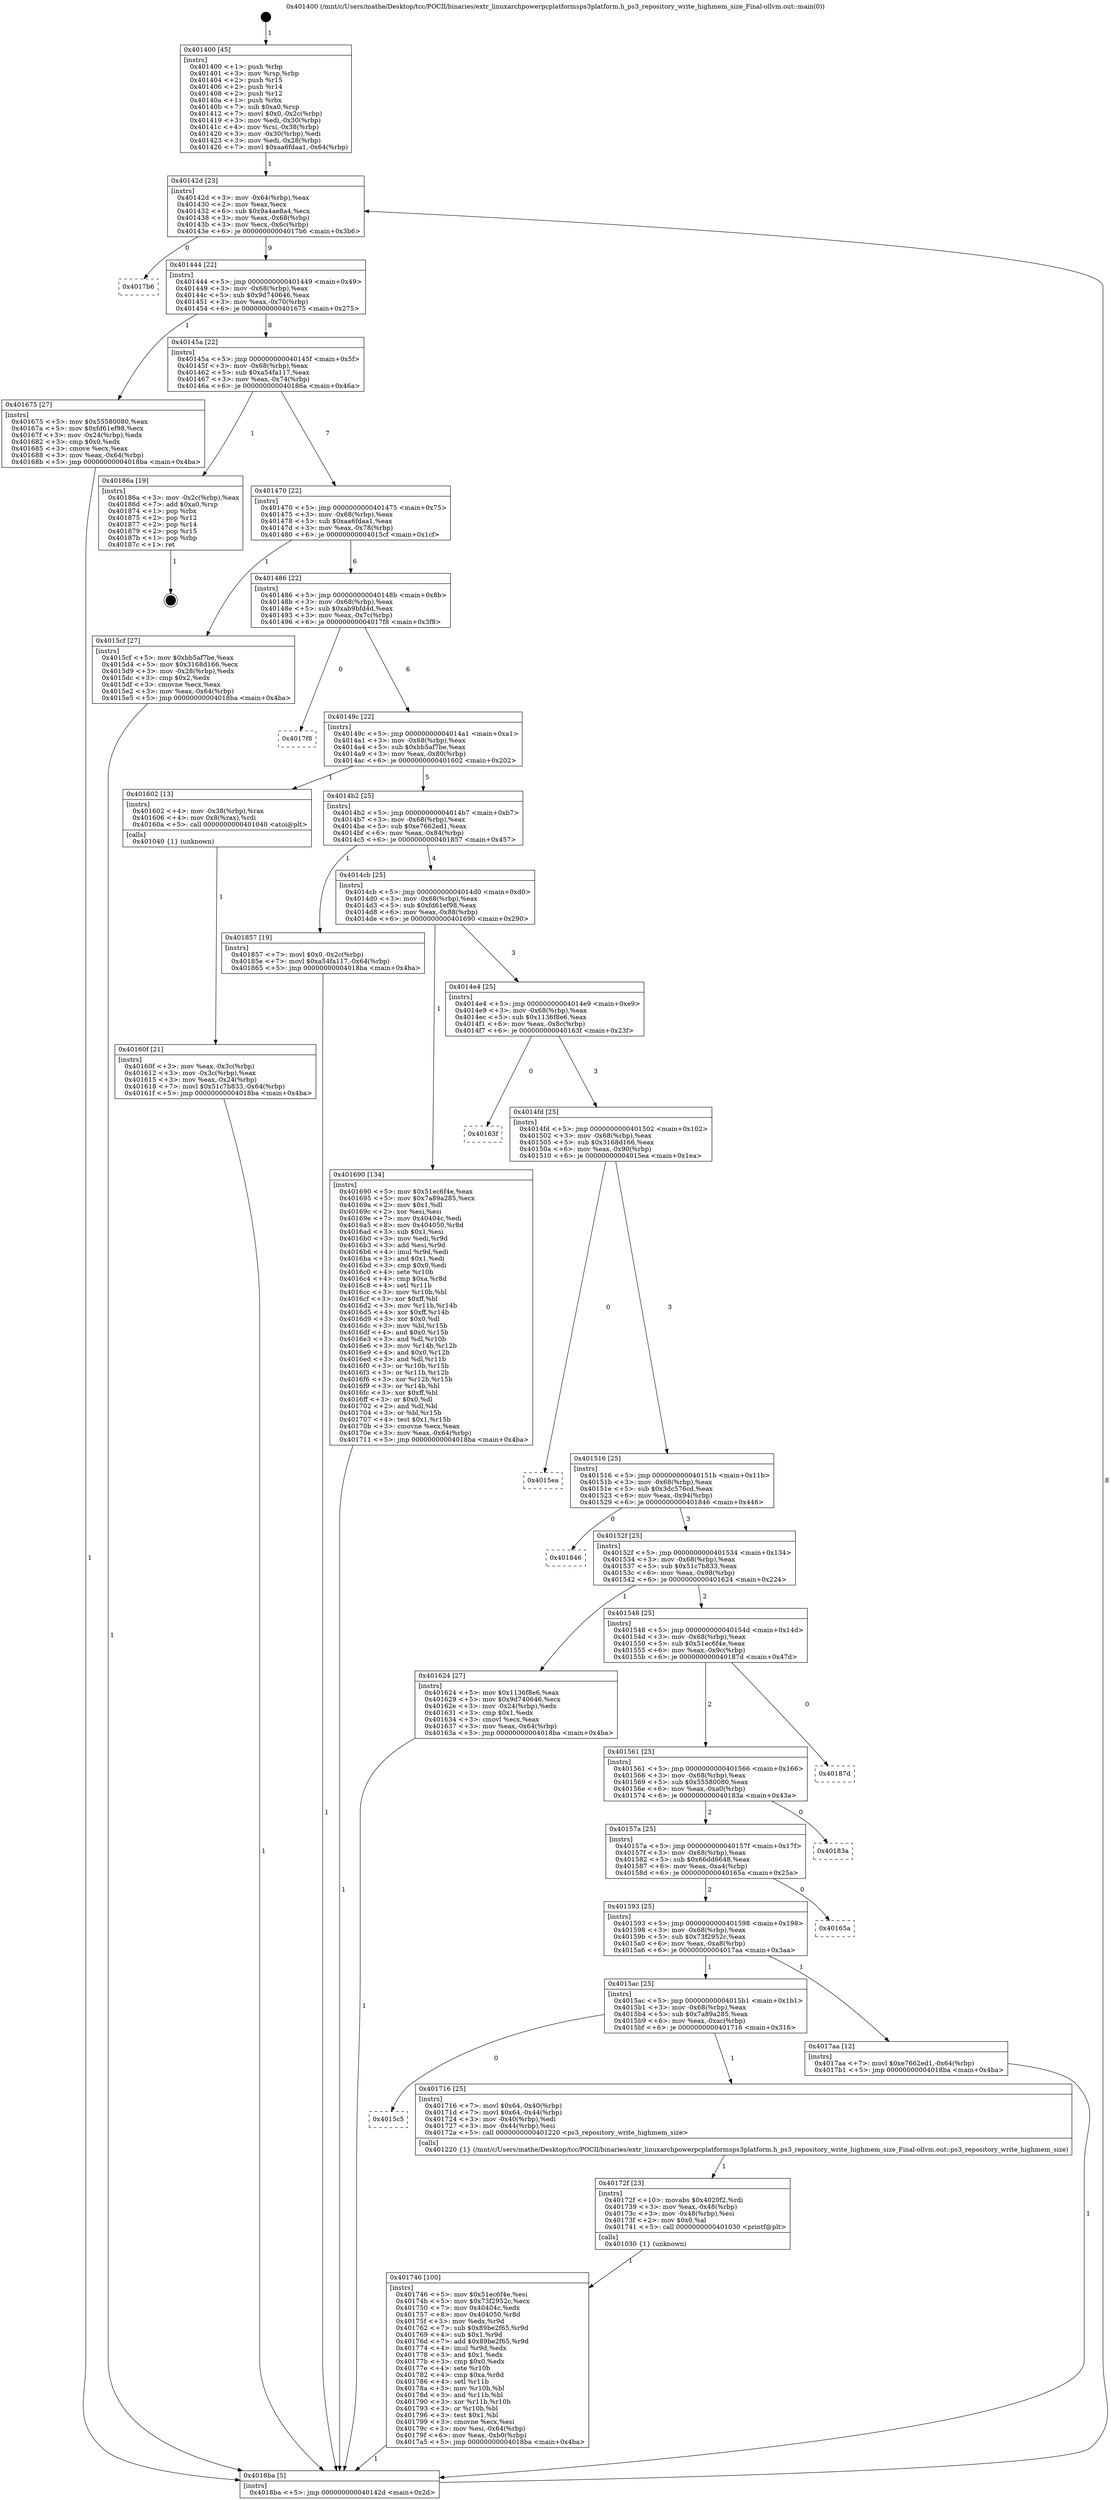 digraph "0x401400" {
  label = "0x401400 (/mnt/c/Users/mathe/Desktop/tcc/POCII/binaries/extr_linuxarchpowerpcplatformsps3platform.h_ps3_repository_write_highmem_size_Final-ollvm.out::main(0))"
  labelloc = "t"
  node[shape=record]

  Entry [label="",width=0.3,height=0.3,shape=circle,fillcolor=black,style=filled]
  "0x40142d" [label="{
     0x40142d [23]\l
     | [instrs]\l
     &nbsp;&nbsp;0x40142d \<+3\>: mov -0x64(%rbp),%eax\l
     &nbsp;&nbsp;0x401430 \<+2\>: mov %eax,%ecx\l
     &nbsp;&nbsp;0x401432 \<+6\>: sub $0x9a4ae8a4,%ecx\l
     &nbsp;&nbsp;0x401438 \<+3\>: mov %eax,-0x68(%rbp)\l
     &nbsp;&nbsp;0x40143b \<+3\>: mov %ecx,-0x6c(%rbp)\l
     &nbsp;&nbsp;0x40143e \<+6\>: je 00000000004017b6 \<main+0x3b6\>\l
  }"]
  "0x4017b6" [label="{
     0x4017b6\l
  }", style=dashed]
  "0x401444" [label="{
     0x401444 [22]\l
     | [instrs]\l
     &nbsp;&nbsp;0x401444 \<+5\>: jmp 0000000000401449 \<main+0x49\>\l
     &nbsp;&nbsp;0x401449 \<+3\>: mov -0x68(%rbp),%eax\l
     &nbsp;&nbsp;0x40144c \<+5\>: sub $0x9d740646,%eax\l
     &nbsp;&nbsp;0x401451 \<+3\>: mov %eax,-0x70(%rbp)\l
     &nbsp;&nbsp;0x401454 \<+6\>: je 0000000000401675 \<main+0x275\>\l
  }"]
  Exit [label="",width=0.3,height=0.3,shape=circle,fillcolor=black,style=filled,peripheries=2]
  "0x401675" [label="{
     0x401675 [27]\l
     | [instrs]\l
     &nbsp;&nbsp;0x401675 \<+5\>: mov $0x55580080,%eax\l
     &nbsp;&nbsp;0x40167a \<+5\>: mov $0xfd61ef98,%ecx\l
     &nbsp;&nbsp;0x40167f \<+3\>: mov -0x24(%rbp),%edx\l
     &nbsp;&nbsp;0x401682 \<+3\>: cmp $0x0,%edx\l
     &nbsp;&nbsp;0x401685 \<+3\>: cmove %ecx,%eax\l
     &nbsp;&nbsp;0x401688 \<+3\>: mov %eax,-0x64(%rbp)\l
     &nbsp;&nbsp;0x40168b \<+5\>: jmp 00000000004018ba \<main+0x4ba\>\l
  }"]
  "0x40145a" [label="{
     0x40145a [22]\l
     | [instrs]\l
     &nbsp;&nbsp;0x40145a \<+5\>: jmp 000000000040145f \<main+0x5f\>\l
     &nbsp;&nbsp;0x40145f \<+3\>: mov -0x68(%rbp),%eax\l
     &nbsp;&nbsp;0x401462 \<+5\>: sub $0xa54fa117,%eax\l
     &nbsp;&nbsp;0x401467 \<+3\>: mov %eax,-0x74(%rbp)\l
     &nbsp;&nbsp;0x40146a \<+6\>: je 000000000040186a \<main+0x46a\>\l
  }"]
  "0x401746" [label="{
     0x401746 [100]\l
     | [instrs]\l
     &nbsp;&nbsp;0x401746 \<+5\>: mov $0x51ec6f4e,%esi\l
     &nbsp;&nbsp;0x40174b \<+5\>: mov $0x73f2952c,%ecx\l
     &nbsp;&nbsp;0x401750 \<+7\>: mov 0x40404c,%edx\l
     &nbsp;&nbsp;0x401757 \<+8\>: mov 0x404050,%r8d\l
     &nbsp;&nbsp;0x40175f \<+3\>: mov %edx,%r9d\l
     &nbsp;&nbsp;0x401762 \<+7\>: sub $0x89be2f65,%r9d\l
     &nbsp;&nbsp;0x401769 \<+4\>: sub $0x1,%r9d\l
     &nbsp;&nbsp;0x40176d \<+7\>: add $0x89be2f65,%r9d\l
     &nbsp;&nbsp;0x401774 \<+4\>: imul %r9d,%edx\l
     &nbsp;&nbsp;0x401778 \<+3\>: and $0x1,%edx\l
     &nbsp;&nbsp;0x40177b \<+3\>: cmp $0x0,%edx\l
     &nbsp;&nbsp;0x40177e \<+4\>: sete %r10b\l
     &nbsp;&nbsp;0x401782 \<+4\>: cmp $0xa,%r8d\l
     &nbsp;&nbsp;0x401786 \<+4\>: setl %r11b\l
     &nbsp;&nbsp;0x40178a \<+3\>: mov %r10b,%bl\l
     &nbsp;&nbsp;0x40178d \<+3\>: and %r11b,%bl\l
     &nbsp;&nbsp;0x401790 \<+3\>: xor %r11b,%r10b\l
     &nbsp;&nbsp;0x401793 \<+3\>: or %r10b,%bl\l
     &nbsp;&nbsp;0x401796 \<+3\>: test $0x1,%bl\l
     &nbsp;&nbsp;0x401799 \<+3\>: cmovne %ecx,%esi\l
     &nbsp;&nbsp;0x40179c \<+3\>: mov %esi,-0x64(%rbp)\l
     &nbsp;&nbsp;0x40179f \<+6\>: mov %eax,-0xb0(%rbp)\l
     &nbsp;&nbsp;0x4017a5 \<+5\>: jmp 00000000004018ba \<main+0x4ba\>\l
  }"]
  "0x40186a" [label="{
     0x40186a [19]\l
     | [instrs]\l
     &nbsp;&nbsp;0x40186a \<+3\>: mov -0x2c(%rbp),%eax\l
     &nbsp;&nbsp;0x40186d \<+7\>: add $0xa0,%rsp\l
     &nbsp;&nbsp;0x401874 \<+1\>: pop %rbx\l
     &nbsp;&nbsp;0x401875 \<+2\>: pop %r12\l
     &nbsp;&nbsp;0x401877 \<+2\>: pop %r14\l
     &nbsp;&nbsp;0x401879 \<+2\>: pop %r15\l
     &nbsp;&nbsp;0x40187b \<+1\>: pop %rbp\l
     &nbsp;&nbsp;0x40187c \<+1\>: ret\l
  }"]
  "0x401470" [label="{
     0x401470 [22]\l
     | [instrs]\l
     &nbsp;&nbsp;0x401470 \<+5\>: jmp 0000000000401475 \<main+0x75\>\l
     &nbsp;&nbsp;0x401475 \<+3\>: mov -0x68(%rbp),%eax\l
     &nbsp;&nbsp;0x401478 \<+5\>: sub $0xaa6fdaa1,%eax\l
     &nbsp;&nbsp;0x40147d \<+3\>: mov %eax,-0x78(%rbp)\l
     &nbsp;&nbsp;0x401480 \<+6\>: je 00000000004015cf \<main+0x1cf\>\l
  }"]
  "0x40172f" [label="{
     0x40172f [23]\l
     | [instrs]\l
     &nbsp;&nbsp;0x40172f \<+10\>: movabs $0x4020f2,%rdi\l
     &nbsp;&nbsp;0x401739 \<+3\>: mov %eax,-0x48(%rbp)\l
     &nbsp;&nbsp;0x40173c \<+3\>: mov -0x48(%rbp),%esi\l
     &nbsp;&nbsp;0x40173f \<+2\>: mov $0x0,%al\l
     &nbsp;&nbsp;0x401741 \<+5\>: call 0000000000401030 \<printf@plt\>\l
     | [calls]\l
     &nbsp;&nbsp;0x401030 \{1\} (unknown)\l
  }"]
  "0x4015cf" [label="{
     0x4015cf [27]\l
     | [instrs]\l
     &nbsp;&nbsp;0x4015cf \<+5\>: mov $0xbb5af7be,%eax\l
     &nbsp;&nbsp;0x4015d4 \<+5\>: mov $0x3168d166,%ecx\l
     &nbsp;&nbsp;0x4015d9 \<+3\>: mov -0x28(%rbp),%edx\l
     &nbsp;&nbsp;0x4015dc \<+3\>: cmp $0x2,%edx\l
     &nbsp;&nbsp;0x4015df \<+3\>: cmovne %ecx,%eax\l
     &nbsp;&nbsp;0x4015e2 \<+3\>: mov %eax,-0x64(%rbp)\l
     &nbsp;&nbsp;0x4015e5 \<+5\>: jmp 00000000004018ba \<main+0x4ba\>\l
  }"]
  "0x401486" [label="{
     0x401486 [22]\l
     | [instrs]\l
     &nbsp;&nbsp;0x401486 \<+5\>: jmp 000000000040148b \<main+0x8b\>\l
     &nbsp;&nbsp;0x40148b \<+3\>: mov -0x68(%rbp),%eax\l
     &nbsp;&nbsp;0x40148e \<+5\>: sub $0xab9bfd4d,%eax\l
     &nbsp;&nbsp;0x401493 \<+3\>: mov %eax,-0x7c(%rbp)\l
     &nbsp;&nbsp;0x401496 \<+6\>: je 00000000004017f8 \<main+0x3f8\>\l
  }"]
  "0x4018ba" [label="{
     0x4018ba [5]\l
     | [instrs]\l
     &nbsp;&nbsp;0x4018ba \<+5\>: jmp 000000000040142d \<main+0x2d\>\l
  }"]
  "0x401400" [label="{
     0x401400 [45]\l
     | [instrs]\l
     &nbsp;&nbsp;0x401400 \<+1\>: push %rbp\l
     &nbsp;&nbsp;0x401401 \<+3\>: mov %rsp,%rbp\l
     &nbsp;&nbsp;0x401404 \<+2\>: push %r15\l
     &nbsp;&nbsp;0x401406 \<+2\>: push %r14\l
     &nbsp;&nbsp;0x401408 \<+2\>: push %r12\l
     &nbsp;&nbsp;0x40140a \<+1\>: push %rbx\l
     &nbsp;&nbsp;0x40140b \<+7\>: sub $0xa0,%rsp\l
     &nbsp;&nbsp;0x401412 \<+7\>: movl $0x0,-0x2c(%rbp)\l
     &nbsp;&nbsp;0x401419 \<+3\>: mov %edi,-0x30(%rbp)\l
     &nbsp;&nbsp;0x40141c \<+4\>: mov %rsi,-0x38(%rbp)\l
     &nbsp;&nbsp;0x401420 \<+3\>: mov -0x30(%rbp),%edi\l
     &nbsp;&nbsp;0x401423 \<+3\>: mov %edi,-0x28(%rbp)\l
     &nbsp;&nbsp;0x401426 \<+7\>: movl $0xaa6fdaa1,-0x64(%rbp)\l
  }"]
  "0x4015c5" [label="{
     0x4015c5\l
  }", style=dashed]
  "0x4017f8" [label="{
     0x4017f8\l
  }", style=dashed]
  "0x40149c" [label="{
     0x40149c [22]\l
     | [instrs]\l
     &nbsp;&nbsp;0x40149c \<+5\>: jmp 00000000004014a1 \<main+0xa1\>\l
     &nbsp;&nbsp;0x4014a1 \<+3\>: mov -0x68(%rbp),%eax\l
     &nbsp;&nbsp;0x4014a4 \<+5\>: sub $0xbb5af7be,%eax\l
     &nbsp;&nbsp;0x4014a9 \<+3\>: mov %eax,-0x80(%rbp)\l
     &nbsp;&nbsp;0x4014ac \<+6\>: je 0000000000401602 \<main+0x202\>\l
  }"]
  "0x401716" [label="{
     0x401716 [25]\l
     | [instrs]\l
     &nbsp;&nbsp;0x401716 \<+7\>: movl $0x64,-0x40(%rbp)\l
     &nbsp;&nbsp;0x40171d \<+7\>: movl $0x64,-0x44(%rbp)\l
     &nbsp;&nbsp;0x401724 \<+3\>: mov -0x40(%rbp),%edi\l
     &nbsp;&nbsp;0x401727 \<+3\>: mov -0x44(%rbp),%esi\l
     &nbsp;&nbsp;0x40172a \<+5\>: call 0000000000401220 \<ps3_repository_write_highmem_size\>\l
     | [calls]\l
     &nbsp;&nbsp;0x401220 \{1\} (/mnt/c/Users/mathe/Desktop/tcc/POCII/binaries/extr_linuxarchpowerpcplatformsps3platform.h_ps3_repository_write_highmem_size_Final-ollvm.out::ps3_repository_write_highmem_size)\l
  }"]
  "0x401602" [label="{
     0x401602 [13]\l
     | [instrs]\l
     &nbsp;&nbsp;0x401602 \<+4\>: mov -0x38(%rbp),%rax\l
     &nbsp;&nbsp;0x401606 \<+4\>: mov 0x8(%rax),%rdi\l
     &nbsp;&nbsp;0x40160a \<+5\>: call 0000000000401040 \<atoi@plt\>\l
     | [calls]\l
     &nbsp;&nbsp;0x401040 \{1\} (unknown)\l
  }"]
  "0x4014b2" [label="{
     0x4014b2 [25]\l
     | [instrs]\l
     &nbsp;&nbsp;0x4014b2 \<+5\>: jmp 00000000004014b7 \<main+0xb7\>\l
     &nbsp;&nbsp;0x4014b7 \<+3\>: mov -0x68(%rbp),%eax\l
     &nbsp;&nbsp;0x4014ba \<+5\>: sub $0xe7662ed1,%eax\l
     &nbsp;&nbsp;0x4014bf \<+6\>: mov %eax,-0x84(%rbp)\l
     &nbsp;&nbsp;0x4014c5 \<+6\>: je 0000000000401857 \<main+0x457\>\l
  }"]
  "0x40160f" [label="{
     0x40160f [21]\l
     | [instrs]\l
     &nbsp;&nbsp;0x40160f \<+3\>: mov %eax,-0x3c(%rbp)\l
     &nbsp;&nbsp;0x401612 \<+3\>: mov -0x3c(%rbp),%eax\l
     &nbsp;&nbsp;0x401615 \<+3\>: mov %eax,-0x24(%rbp)\l
     &nbsp;&nbsp;0x401618 \<+7\>: movl $0x51c7b833,-0x64(%rbp)\l
     &nbsp;&nbsp;0x40161f \<+5\>: jmp 00000000004018ba \<main+0x4ba\>\l
  }"]
  "0x4015ac" [label="{
     0x4015ac [25]\l
     | [instrs]\l
     &nbsp;&nbsp;0x4015ac \<+5\>: jmp 00000000004015b1 \<main+0x1b1\>\l
     &nbsp;&nbsp;0x4015b1 \<+3\>: mov -0x68(%rbp),%eax\l
     &nbsp;&nbsp;0x4015b4 \<+5\>: sub $0x7a89a285,%eax\l
     &nbsp;&nbsp;0x4015b9 \<+6\>: mov %eax,-0xac(%rbp)\l
     &nbsp;&nbsp;0x4015bf \<+6\>: je 0000000000401716 \<main+0x316\>\l
  }"]
  "0x401857" [label="{
     0x401857 [19]\l
     | [instrs]\l
     &nbsp;&nbsp;0x401857 \<+7\>: movl $0x0,-0x2c(%rbp)\l
     &nbsp;&nbsp;0x40185e \<+7\>: movl $0xa54fa117,-0x64(%rbp)\l
     &nbsp;&nbsp;0x401865 \<+5\>: jmp 00000000004018ba \<main+0x4ba\>\l
  }"]
  "0x4014cb" [label="{
     0x4014cb [25]\l
     | [instrs]\l
     &nbsp;&nbsp;0x4014cb \<+5\>: jmp 00000000004014d0 \<main+0xd0\>\l
     &nbsp;&nbsp;0x4014d0 \<+3\>: mov -0x68(%rbp),%eax\l
     &nbsp;&nbsp;0x4014d3 \<+5\>: sub $0xfd61ef98,%eax\l
     &nbsp;&nbsp;0x4014d8 \<+6\>: mov %eax,-0x88(%rbp)\l
     &nbsp;&nbsp;0x4014de \<+6\>: je 0000000000401690 \<main+0x290\>\l
  }"]
  "0x4017aa" [label="{
     0x4017aa [12]\l
     | [instrs]\l
     &nbsp;&nbsp;0x4017aa \<+7\>: movl $0xe7662ed1,-0x64(%rbp)\l
     &nbsp;&nbsp;0x4017b1 \<+5\>: jmp 00000000004018ba \<main+0x4ba\>\l
  }"]
  "0x401690" [label="{
     0x401690 [134]\l
     | [instrs]\l
     &nbsp;&nbsp;0x401690 \<+5\>: mov $0x51ec6f4e,%eax\l
     &nbsp;&nbsp;0x401695 \<+5\>: mov $0x7a89a285,%ecx\l
     &nbsp;&nbsp;0x40169a \<+2\>: mov $0x1,%dl\l
     &nbsp;&nbsp;0x40169c \<+2\>: xor %esi,%esi\l
     &nbsp;&nbsp;0x40169e \<+7\>: mov 0x40404c,%edi\l
     &nbsp;&nbsp;0x4016a5 \<+8\>: mov 0x404050,%r8d\l
     &nbsp;&nbsp;0x4016ad \<+3\>: sub $0x1,%esi\l
     &nbsp;&nbsp;0x4016b0 \<+3\>: mov %edi,%r9d\l
     &nbsp;&nbsp;0x4016b3 \<+3\>: add %esi,%r9d\l
     &nbsp;&nbsp;0x4016b6 \<+4\>: imul %r9d,%edi\l
     &nbsp;&nbsp;0x4016ba \<+3\>: and $0x1,%edi\l
     &nbsp;&nbsp;0x4016bd \<+3\>: cmp $0x0,%edi\l
     &nbsp;&nbsp;0x4016c0 \<+4\>: sete %r10b\l
     &nbsp;&nbsp;0x4016c4 \<+4\>: cmp $0xa,%r8d\l
     &nbsp;&nbsp;0x4016c8 \<+4\>: setl %r11b\l
     &nbsp;&nbsp;0x4016cc \<+3\>: mov %r10b,%bl\l
     &nbsp;&nbsp;0x4016cf \<+3\>: xor $0xff,%bl\l
     &nbsp;&nbsp;0x4016d2 \<+3\>: mov %r11b,%r14b\l
     &nbsp;&nbsp;0x4016d5 \<+4\>: xor $0xff,%r14b\l
     &nbsp;&nbsp;0x4016d9 \<+3\>: xor $0x0,%dl\l
     &nbsp;&nbsp;0x4016dc \<+3\>: mov %bl,%r15b\l
     &nbsp;&nbsp;0x4016df \<+4\>: and $0x0,%r15b\l
     &nbsp;&nbsp;0x4016e3 \<+3\>: and %dl,%r10b\l
     &nbsp;&nbsp;0x4016e6 \<+3\>: mov %r14b,%r12b\l
     &nbsp;&nbsp;0x4016e9 \<+4\>: and $0x0,%r12b\l
     &nbsp;&nbsp;0x4016ed \<+3\>: and %dl,%r11b\l
     &nbsp;&nbsp;0x4016f0 \<+3\>: or %r10b,%r15b\l
     &nbsp;&nbsp;0x4016f3 \<+3\>: or %r11b,%r12b\l
     &nbsp;&nbsp;0x4016f6 \<+3\>: xor %r12b,%r15b\l
     &nbsp;&nbsp;0x4016f9 \<+3\>: or %r14b,%bl\l
     &nbsp;&nbsp;0x4016fc \<+3\>: xor $0xff,%bl\l
     &nbsp;&nbsp;0x4016ff \<+3\>: or $0x0,%dl\l
     &nbsp;&nbsp;0x401702 \<+2\>: and %dl,%bl\l
     &nbsp;&nbsp;0x401704 \<+3\>: or %bl,%r15b\l
     &nbsp;&nbsp;0x401707 \<+4\>: test $0x1,%r15b\l
     &nbsp;&nbsp;0x40170b \<+3\>: cmovne %ecx,%eax\l
     &nbsp;&nbsp;0x40170e \<+3\>: mov %eax,-0x64(%rbp)\l
     &nbsp;&nbsp;0x401711 \<+5\>: jmp 00000000004018ba \<main+0x4ba\>\l
  }"]
  "0x4014e4" [label="{
     0x4014e4 [25]\l
     | [instrs]\l
     &nbsp;&nbsp;0x4014e4 \<+5\>: jmp 00000000004014e9 \<main+0xe9\>\l
     &nbsp;&nbsp;0x4014e9 \<+3\>: mov -0x68(%rbp),%eax\l
     &nbsp;&nbsp;0x4014ec \<+5\>: sub $0x1136f8e6,%eax\l
     &nbsp;&nbsp;0x4014f1 \<+6\>: mov %eax,-0x8c(%rbp)\l
     &nbsp;&nbsp;0x4014f7 \<+6\>: je 000000000040163f \<main+0x23f\>\l
  }"]
  "0x401593" [label="{
     0x401593 [25]\l
     | [instrs]\l
     &nbsp;&nbsp;0x401593 \<+5\>: jmp 0000000000401598 \<main+0x198\>\l
     &nbsp;&nbsp;0x401598 \<+3\>: mov -0x68(%rbp),%eax\l
     &nbsp;&nbsp;0x40159b \<+5\>: sub $0x73f2952c,%eax\l
     &nbsp;&nbsp;0x4015a0 \<+6\>: mov %eax,-0xa8(%rbp)\l
     &nbsp;&nbsp;0x4015a6 \<+6\>: je 00000000004017aa \<main+0x3aa\>\l
  }"]
  "0x40163f" [label="{
     0x40163f\l
  }", style=dashed]
  "0x4014fd" [label="{
     0x4014fd [25]\l
     | [instrs]\l
     &nbsp;&nbsp;0x4014fd \<+5\>: jmp 0000000000401502 \<main+0x102\>\l
     &nbsp;&nbsp;0x401502 \<+3\>: mov -0x68(%rbp),%eax\l
     &nbsp;&nbsp;0x401505 \<+5\>: sub $0x3168d166,%eax\l
     &nbsp;&nbsp;0x40150a \<+6\>: mov %eax,-0x90(%rbp)\l
     &nbsp;&nbsp;0x401510 \<+6\>: je 00000000004015ea \<main+0x1ea\>\l
  }"]
  "0x40165a" [label="{
     0x40165a\l
  }", style=dashed]
  "0x4015ea" [label="{
     0x4015ea\l
  }", style=dashed]
  "0x401516" [label="{
     0x401516 [25]\l
     | [instrs]\l
     &nbsp;&nbsp;0x401516 \<+5\>: jmp 000000000040151b \<main+0x11b\>\l
     &nbsp;&nbsp;0x40151b \<+3\>: mov -0x68(%rbp),%eax\l
     &nbsp;&nbsp;0x40151e \<+5\>: sub $0x3dc576cd,%eax\l
     &nbsp;&nbsp;0x401523 \<+6\>: mov %eax,-0x94(%rbp)\l
     &nbsp;&nbsp;0x401529 \<+6\>: je 0000000000401846 \<main+0x446\>\l
  }"]
  "0x40157a" [label="{
     0x40157a [25]\l
     | [instrs]\l
     &nbsp;&nbsp;0x40157a \<+5\>: jmp 000000000040157f \<main+0x17f\>\l
     &nbsp;&nbsp;0x40157f \<+3\>: mov -0x68(%rbp),%eax\l
     &nbsp;&nbsp;0x401582 \<+5\>: sub $0x66dd6648,%eax\l
     &nbsp;&nbsp;0x401587 \<+6\>: mov %eax,-0xa4(%rbp)\l
     &nbsp;&nbsp;0x40158d \<+6\>: je 000000000040165a \<main+0x25a\>\l
  }"]
  "0x401846" [label="{
     0x401846\l
  }", style=dashed]
  "0x40152f" [label="{
     0x40152f [25]\l
     | [instrs]\l
     &nbsp;&nbsp;0x40152f \<+5\>: jmp 0000000000401534 \<main+0x134\>\l
     &nbsp;&nbsp;0x401534 \<+3\>: mov -0x68(%rbp),%eax\l
     &nbsp;&nbsp;0x401537 \<+5\>: sub $0x51c7b833,%eax\l
     &nbsp;&nbsp;0x40153c \<+6\>: mov %eax,-0x98(%rbp)\l
     &nbsp;&nbsp;0x401542 \<+6\>: je 0000000000401624 \<main+0x224\>\l
  }"]
  "0x40183a" [label="{
     0x40183a\l
  }", style=dashed]
  "0x401624" [label="{
     0x401624 [27]\l
     | [instrs]\l
     &nbsp;&nbsp;0x401624 \<+5\>: mov $0x1136f8e6,%eax\l
     &nbsp;&nbsp;0x401629 \<+5\>: mov $0x9d740646,%ecx\l
     &nbsp;&nbsp;0x40162e \<+3\>: mov -0x24(%rbp),%edx\l
     &nbsp;&nbsp;0x401631 \<+3\>: cmp $0x1,%edx\l
     &nbsp;&nbsp;0x401634 \<+3\>: cmovl %ecx,%eax\l
     &nbsp;&nbsp;0x401637 \<+3\>: mov %eax,-0x64(%rbp)\l
     &nbsp;&nbsp;0x40163a \<+5\>: jmp 00000000004018ba \<main+0x4ba\>\l
  }"]
  "0x401548" [label="{
     0x401548 [25]\l
     | [instrs]\l
     &nbsp;&nbsp;0x401548 \<+5\>: jmp 000000000040154d \<main+0x14d\>\l
     &nbsp;&nbsp;0x40154d \<+3\>: mov -0x68(%rbp),%eax\l
     &nbsp;&nbsp;0x401550 \<+5\>: sub $0x51ec6f4e,%eax\l
     &nbsp;&nbsp;0x401555 \<+6\>: mov %eax,-0x9c(%rbp)\l
     &nbsp;&nbsp;0x40155b \<+6\>: je 000000000040187d \<main+0x47d\>\l
  }"]
  "0x401561" [label="{
     0x401561 [25]\l
     | [instrs]\l
     &nbsp;&nbsp;0x401561 \<+5\>: jmp 0000000000401566 \<main+0x166\>\l
     &nbsp;&nbsp;0x401566 \<+3\>: mov -0x68(%rbp),%eax\l
     &nbsp;&nbsp;0x401569 \<+5\>: sub $0x55580080,%eax\l
     &nbsp;&nbsp;0x40156e \<+6\>: mov %eax,-0xa0(%rbp)\l
     &nbsp;&nbsp;0x401574 \<+6\>: je 000000000040183a \<main+0x43a\>\l
  }"]
  "0x40187d" [label="{
     0x40187d\l
  }", style=dashed]
  Entry -> "0x401400" [label=" 1"]
  "0x40142d" -> "0x4017b6" [label=" 0"]
  "0x40142d" -> "0x401444" [label=" 9"]
  "0x40186a" -> Exit [label=" 1"]
  "0x401444" -> "0x401675" [label=" 1"]
  "0x401444" -> "0x40145a" [label=" 8"]
  "0x401857" -> "0x4018ba" [label=" 1"]
  "0x40145a" -> "0x40186a" [label=" 1"]
  "0x40145a" -> "0x401470" [label=" 7"]
  "0x4017aa" -> "0x4018ba" [label=" 1"]
  "0x401470" -> "0x4015cf" [label=" 1"]
  "0x401470" -> "0x401486" [label=" 6"]
  "0x4015cf" -> "0x4018ba" [label=" 1"]
  "0x401400" -> "0x40142d" [label=" 1"]
  "0x4018ba" -> "0x40142d" [label=" 8"]
  "0x401746" -> "0x4018ba" [label=" 1"]
  "0x401486" -> "0x4017f8" [label=" 0"]
  "0x401486" -> "0x40149c" [label=" 6"]
  "0x40172f" -> "0x401746" [label=" 1"]
  "0x40149c" -> "0x401602" [label=" 1"]
  "0x40149c" -> "0x4014b2" [label=" 5"]
  "0x401602" -> "0x40160f" [label=" 1"]
  "0x40160f" -> "0x4018ba" [label=" 1"]
  "0x401716" -> "0x40172f" [label=" 1"]
  "0x4014b2" -> "0x401857" [label=" 1"]
  "0x4014b2" -> "0x4014cb" [label=" 4"]
  "0x4015ac" -> "0x401716" [label=" 1"]
  "0x4014cb" -> "0x401690" [label=" 1"]
  "0x4014cb" -> "0x4014e4" [label=" 3"]
  "0x4015ac" -> "0x4015c5" [label=" 0"]
  "0x4014e4" -> "0x40163f" [label=" 0"]
  "0x4014e4" -> "0x4014fd" [label=" 3"]
  "0x401593" -> "0x4017aa" [label=" 1"]
  "0x4014fd" -> "0x4015ea" [label=" 0"]
  "0x4014fd" -> "0x401516" [label=" 3"]
  "0x401593" -> "0x4015ac" [label=" 1"]
  "0x401516" -> "0x401846" [label=" 0"]
  "0x401516" -> "0x40152f" [label=" 3"]
  "0x40157a" -> "0x40165a" [label=" 0"]
  "0x40152f" -> "0x401624" [label=" 1"]
  "0x40152f" -> "0x401548" [label=" 2"]
  "0x401624" -> "0x4018ba" [label=" 1"]
  "0x401675" -> "0x4018ba" [label=" 1"]
  "0x401690" -> "0x4018ba" [label=" 1"]
  "0x40157a" -> "0x401593" [label=" 2"]
  "0x401548" -> "0x40187d" [label=" 0"]
  "0x401548" -> "0x401561" [label=" 2"]
  "0x401561" -> "0x40157a" [label=" 2"]
  "0x401561" -> "0x40183a" [label=" 0"]
}

